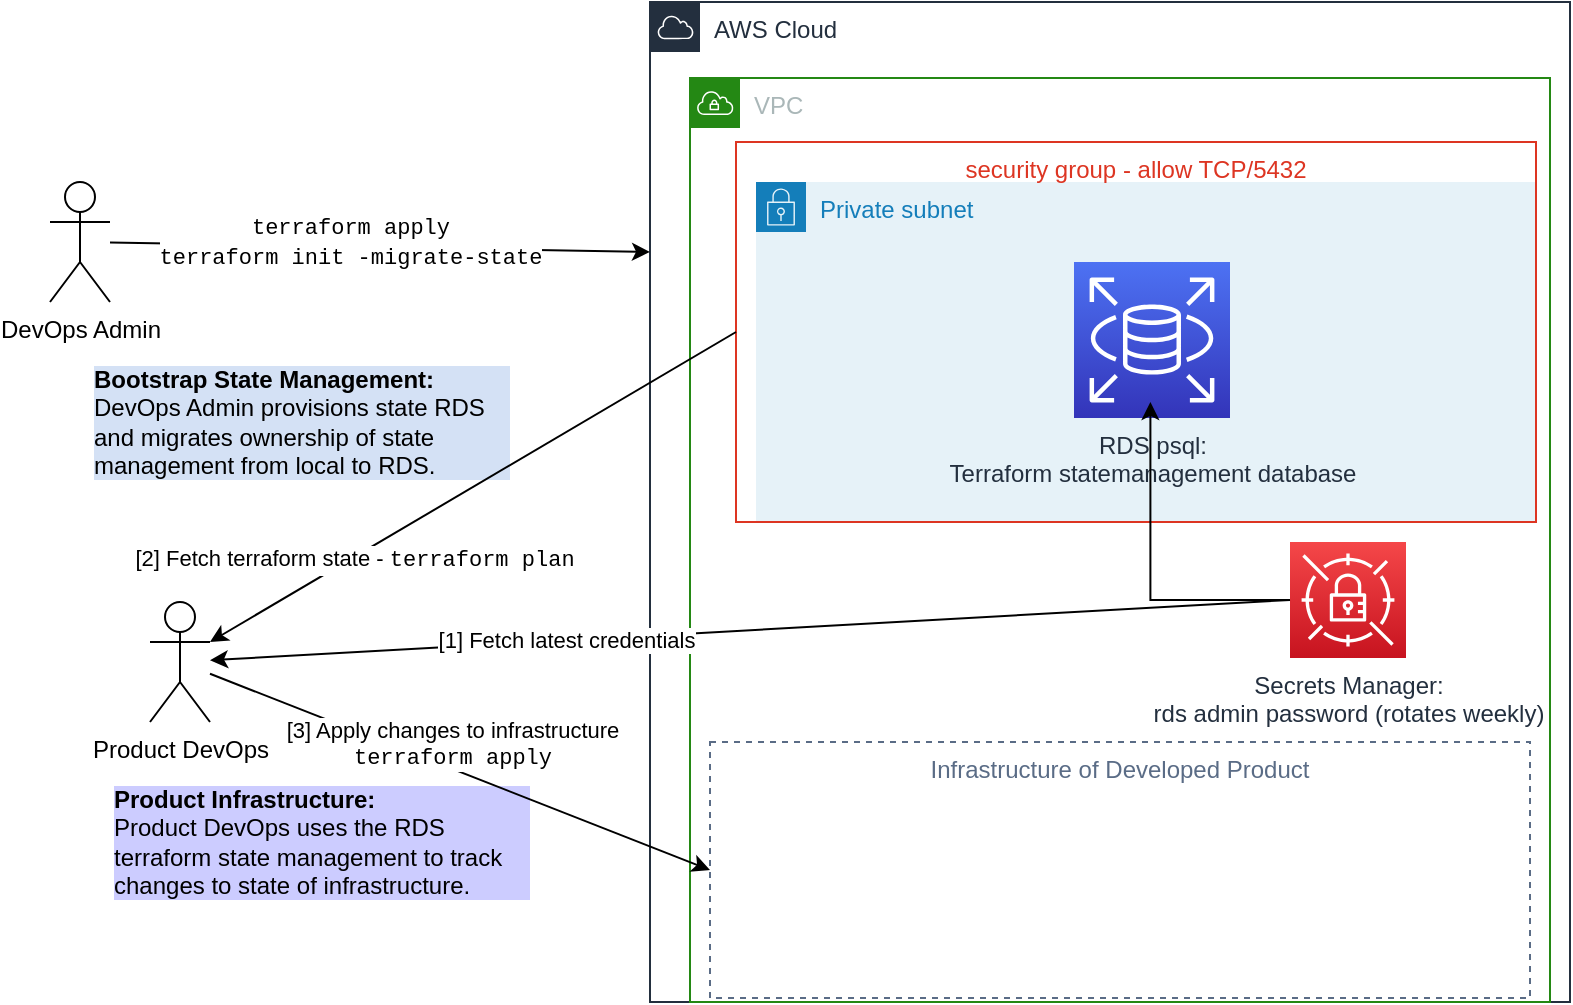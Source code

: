 <mxfile version="21.5.0" type="device">
  <diagram name="Page-1" id="_ho9W0E0r1b8FPW-j-qk">
    <mxGraphModel dx="2284" dy="713" grid="1" gridSize="10" guides="1" tooltips="1" connect="1" arrows="1" fold="1" page="1" pageScale="1" pageWidth="850" pageHeight="1100" math="0" shadow="0">
      <root>
        <mxCell id="0" />
        <mxCell id="1" parent="0" />
        <mxCell id="KIj0XrK9hIxYrgIhCxiL-5" value="AWS Cloud" style="points=[[0,0],[0.25,0],[0.5,0],[0.75,0],[1,0],[1,0.25],[1,0.5],[1,0.75],[1,1],[0.75,1],[0.5,1],[0.25,1],[0,1],[0,0.75],[0,0.5],[0,0.25]];outlineConnect=0;gradientColor=none;html=1;whiteSpace=wrap;fontSize=12;fontStyle=0;container=1;pointerEvents=0;collapsible=0;recursiveResize=0;shape=mxgraph.aws4.group;grIcon=mxgraph.aws4.group_aws_cloud;strokeColor=#232F3E;fillColor=none;verticalAlign=top;align=left;spacingLeft=30;fontColor=#232F3E;dashed=0;" vertex="1" parent="1">
          <mxGeometry x="180" y="90" width="460" height="500" as="geometry" />
        </mxCell>
        <mxCell id="KIj0XrK9hIxYrgIhCxiL-7" value="VPC" style="points=[[0,0],[0.25,0],[0.5,0],[0.75,0],[1,0],[1,0.25],[1,0.5],[1,0.75],[1,1],[0.75,1],[0.5,1],[0.25,1],[0,1],[0,0.75],[0,0.5],[0,0.25]];outlineConnect=0;gradientColor=none;html=1;whiteSpace=wrap;fontSize=12;fontStyle=0;container=1;pointerEvents=0;collapsible=0;recursiveResize=0;shape=mxgraph.aws4.group;grIcon=mxgraph.aws4.group_vpc;strokeColor=#248814;fillColor=none;verticalAlign=top;align=left;spacingLeft=30;fontColor=#AAB7B8;dashed=0;" vertex="1" parent="KIj0XrK9hIxYrgIhCxiL-5">
          <mxGeometry x="20" y="38" width="430" height="462" as="geometry" />
        </mxCell>
        <mxCell id="KIj0XrK9hIxYrgIhCxiL-2" value="Secrets Manager:&lt;br&gt;rds admin password (rotates weekly)" style="sketch=0;points=[[0,0,0],[0.25,0,0],[0.5,0,0],[0.75,0,0],[1,0,0],[0,1,0],[0.25,1,0],[0.5,1,0],[0.75,1,0],[1,1,0],[0,0.25,0],[0,0.5,0],[0,0.75,0],[1,0.25,0],[1,0.5,0],[1,0.75,0]];outlineConnect=0;fontColor=#232F3E;gradientColor=#F54749;gradientDirection=north;fillColor=#C7131F;strokeColor=#ffffff;dashed=0;verticalLabelPosition=bottom;verticalAlign=top;align=center;html=1;fontSize=12;fontStyle=0;aspect=fixed;shape=mxgraph.aws4.resourceIcon;resIcon=mxgraph.aws4.secrets_manager;" vertex="1" parent="KIj0XrK9hIxYrgIhCxiL-7">
          <mxGeometry x="300" y="232" width="58" height="58" as="geometry" />
        </mxCell>
        <mxCell id="KIj0XrK9hIxYrgIhCxiL-23" value="Infrastructure of Developed Product" style="fillColor=none;strokeColor=#5A6C86;dashed=1;verticalAlign=top;fontStyle=0;fontColor=#5A6C86;whiteSpace=wrap;html=1;" vertex="1" parent="KIj0XrK9hIxYrgIhCxiL-7">
          <mxGeometry x="10" y="332" width="410" height="128" as="geometry" />
        </mxCell>
        <mxCell id="KIj0XrK9hIxYrgIhCxiL-10" value="DevOps Admin" style="shape=umlActor;verticalLabelPosition=bottom;verticalAlign=top;html=1;outlineConnect=0;" vertex="1" parent="1">
          <mxGeometry x="-120" y="180" width="30" height="60" as="geometry" />
        </mxCell>
        <mxCell id="KIj0XrK9hIxYrgIhCxiL-13" value="" style="endArrow=classic;html=1;rounded=0;entryX=0;entryY=0.25;entryDx=0;entryDy=0;" edge="1" parent="1" source="KIj0XrK9hIxYrgIhCxiL-10" target="KIj0XrK9hIxYrgIhCxiL-5">
          <mxGeometry width="50" height="50" relative="1" as="geometry">
            <mxPoint x="-200" y="180" as="sourcePoint" />
            <mxPoint x="120" y="230" as="targetPoint" />
          </mxGeometry>
        </mxCell>
        <mxCell id="KIj0XrK9hIxYrgIhCxiL-14" value="&lt;font face=&quot;Courier New&quot;&gt;terraform apply&lt;br&gt;terraform init -migrate-state&lt;/font&gt;" style="edgeLabel;html=1;align=center;verticalAlign=middle;resizable=0;points=[];" vertex="1" connectable="0" parent="KIj0XrK9hIxYrgIhCxiL-13">
          <mxGeometry x="-0.255" relative="1" as="geometry">
            <mxPoint x="19" y="-2" as="offset" />
          </mxGeometry>
        </mxCell>
        <mxCell id="KIj0XrK9hIxYrgIhCxiL-19" value="Private subnet" style="points=[[0,0],[0.25,0],[0.5,0],[0.75,0],[1,0],[1,0.25],[1,0.5],[1,0.75],[1,1],[0.75,1],[0.5,1],[0.25,1],[0,1],[0,0.75],[0,0.5],[0,0.25]];outlineConnect=0;gradientColor=none;html=1;whiteSpace=wrap;fontSize=12;fontStyle=0;container=1;pointerEvents=0;collapsible=0;recursiveResize=0;shape=mxgraph.aws4.group;grIcon=mxgraph.aws4.group_security_group;grStroke=0;strokeColor=#147EBA;fillColor=#E6F2F8;verticalAlign=top;align=left;spacingLeft=30;fontColor=#147EBA;dashed=0;" vertex="1" parent="1">
          <mxGeometry x="233" y="180" width="390" height="170" as="geometry" />
        </mxCell>
        <mxCell id="KIj0XrK9hIxYrgIhCxiL-20" value="RDS psql:&lt;br&gt;Terraform statemanagement database" style="sketch=0;points=[[0,0,0],[0.25,0,0],[0.5,0,0],[0.75,0,0],[1,0,0],[0,1,0],[0.25,1,0],[0.5,1,0],[0.75,1,0],[1,1,0],[0,0.25,0],[0,0.5,0],[0,0.75,0],[1,0.25,0],[1,0.5,0],[1,0.75,0]];outlineConnect=0;fontColor=#232F3E;gradientColor=#4D72F3;gradientDirection=north;fillColor=#3334B9;strokeColor=#ffffff;dashed=0;verticalLabelPosition=bottom;verticalAlign=top;align=center;html=1;fontSize=12;fontStyle=0;aspect=fixed;shape=mxgraph.aws4.resourceIcon;resIcon=mxgraph.aws4.rds;" vertex="1" parent="KIj0XrK9hIxYrgIhCxiL-19">
          <mxGeometry x="159" y="40" width="78" height="78" as="geometry" />
        </mxCell>
        <mxCell id="KIj0XrK9hIxYrgIhCxiL-17" value="security group - allow TCP/5432" style="fillColor=none;strokeColor=#DD3522;verticalAlign=top;fontStyle=0;fontColor=#DD3522;whiteSpace=wrap;html=1;" vertex="1" parent="KIj0XrK9hIxYrgIhCxiL-19">
          <mxGeometry x="-10" y="-20" width="400" height="190" as="geometry" />
        </mxCell>
        <mxCell id="KIj0XrK9hIxYrgIhCxiL-21" value="Product DevOps" style="shape=umlActor;verticalLabelPosition=bottom;verticalAlign=top;html=1;outlineConnect=0;" vertex="1" parent="1">
          <mxGeometry x="-70" y="390" width="30" height="60" as="geometry" />
        </mxCell>
        <mxCell id="KIj0XrK9hIxYrgIhCxiL-22" style="edgeStyle=orthogonalEdgeStyle;rounded=0;orthogonalLoop=1;jettySize=auto;html=1;exitX=0;exitY=0.5;exitDx=0;exitDy=0;exitPerimeter=0;entryX=0.518;entryY=0.684;entryDx=0;entryDy=0;entryPerimeter=0;" edge="1" parent="1" source="KIj0XrK9hIxYrgIhCxiL-2" target="KIj0XrK9hIxYrgIhCxiL-17">
          <mxGeometry relative="1" as="geometry" />
        </mxCell>
        <mxCell id="KIj0XrK9hIxYrgIhCxiL-26" value="&lt;b&gt;Bootstrap State Management:&lt;/b&gt;&lt;br&gt;DevOps Admin provisions state RDS and migrates ownership of state management from local to RDS." style="text;html=1;strokeColor=none;fillColor=none;align=left;verticalAlign=middle;whiteSpace=wrap;rounded=0;labelBackgroundColor=#D4E1F5;" vertex="1" parent="1">
          <mxGeometry x="-100" y="270" width="210" height="60" as="geometry" />
        </mxCell>
        <mxCell id="KIj0XrK9hIxYrgIhCxiL-27" value="&lt;b&gt;Product Infrastructure:&lt;/b&gt;&lt;br&gt;Product DevOps uses the RDS terraform state management to track changes to state of infrastructure." style="text;html=1;strokeColor=none;fillColor=none;align=left;verticalAlign=middle;whiteSpace=wrap;rounded=0;labelBackgroundColor=#CCCCFF;" vertex="1" parent="1">
          <mxGeometry x="-90" y="480" width="210" height="60" as="geometry" />
        </mxCell>
        <mxCell id="KIj0XrK9hIxYrgIhCxiL-28" value="" style="endArrow=classic;html=1;rounded=0;exitX=0;exitY=0.5;exitDx=0;exitDy=0;exitPerimeter=0;" edge="1" parent="1" source="KIj0XrK9hIxYrgIhCxiL-2" target="KIj0XrK9hIxYrgIhCxiL-21">
          <mxGeometry width="50" height="50" relative="1" as="geometry">
            <mxPoint x="-20" y="310" as="sourcePoint" />
            <mxPoint x="30" y="260" as="targetPoint" />
          </mxGeometry>
        </mxCell>
        <mxCell id="KIj0XrK9hIxYrgIhCxiL-29" value="[1] Fetch latest credentials" style="edgeLabel;html=1;align=center;verticalAlign=middle;resizable=0;points=[];" vertex="1" connectable="0" parent="KIj0XrK9hIxYrgIhCxiL-28">
          <mxGeometry x="0.343" relative="1" as="geometry">
            <mxPoint as="offset" />
          </mxGeometry>
        </mxCell>
        <mxCell id="KIj0XrK9hIxYrgIhCxiL-30" value="" style="endArrow=classic;html=1;rounded=0;exitX=0;exitY=0.5;exitDx=0;exitDy=0;entryX=1;entryY=0.333;entryDx=0;entryDy=0;entryPerimeter=0;" edge="1" parent="1" source="KIj0XrK9hIxYrgIhCxiL-17" target="KIj0XrK9hIxYrgIhCxiL-21">
          <mxGeometry width="50" height="50" relative="1" as="geometry">
            <mxPoint x="-20" y="310" as="sourcePoint" />
            <mxPoint x="30" y="260" as="targetPoint" />
          </mxGeometry>
        </mxCell>
        <mxCell id="KIj0XrK9hIxYrgIhCxiL-31" value="[2] Fetch terraform state - &lt;font face=&quot;Courier New&quot;&gt;terraform plan&lt;/font&gt;" style="edgeLabel;html=1;align=center;verticalAlign=middle;resizable=0;points=[];" vertex="1" connectable="0" parent="KIj0XrK9hIxYrgIhCxiL-30">
          <mxGeometry x="0.454" y="1" relative="1" as="geometry">
            <mxPoint as="offset" />
          </mxGeometry>
        </mxCell>
        <mxCell id="KIj0XrK9hIxYrgIhCxiL-32" value="" style="endArrow=classic;html=1;rounded=0;entryX=0;entryY=0.5;entryDx=0;entryDy=0;" edge="1" parent="1" source="KIj0XrK9hIxYrgIhCxiL-21" target="KIj0XrK9hIxYrgIhCxiL-23">
          <mxGeometry width="50" height="50" relative="1" as="geometry">
            <mxPoint x="-20" y="310" as="sourcePoint" />
            <mxPoint x="30" y="260" as="targetPoint" />
          </mxGeometry>
        </mxCell>
        <mxCell id="KIj0XrK9hIxYrgIhCxiL-33" value="[3] Apply changes to infrastructure&lt;br&gt;&lt;font face=&quot;Courier New&quot;&gt;terraform apply&lt;/font&gt;" style="edgeLabel;html=1;align=center;verticalAlign=middle;resizable=0;points=[];" vertex="1" connectable="0" parent="KIj0XrK9hIxYrgIhCxiL-32">
          <mxGeometry x="-0.216" y="1" relative="1" as="geometry">
            <mxPoint x="22" y="-3" as="offset" />
          </mxGeometry>
        </mxCell>
      </root>
    </mxGraphModel>
  </diagram>
</mxfile>
